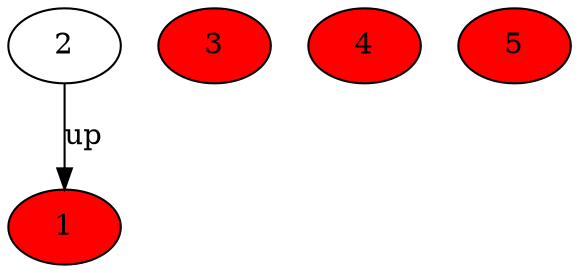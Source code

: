 strict digraph ADTTOXML {
  node[color=black, shape=ellipse, style=filled, fillcolor=white]
  1 [label="1", fillcolor=red]
  2 [label="2", fillcolor=white]
  3 [label="3", fillcolor=red]
  4 [label="4", fillcolor=red]
  5 [label="5", fillcolor=red]
  edge[color=black,label="up"]
  2 -> 1
}
